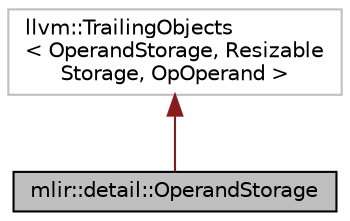 digraph "mlir::detail::OperandStorage"
{
  bgcolor="transparent";
  edge [fontname="Helvetica",fontsize="10",labelfontname="Helvetica",labelfontsize="10"];
  node [fontname="Helvetica",fontsize="10",shape=record];
  Node2 [label="mlir::detail::OperandStorage",height=0.2,width=0.4,color="black", fillcolor="grey75", style="filled", fontcolor="black"];
  Node3 -> Node2 [dir="back",color="firebrick4",fontsize="10",style="solid",fontname="Helvetica"];
  Node3 [label="llvm::TrailingObjects\l\< OperandStorage, Resizable\lStorage, OpOperand \>",height=0.2,width=0.4,color="grey75"];
}
